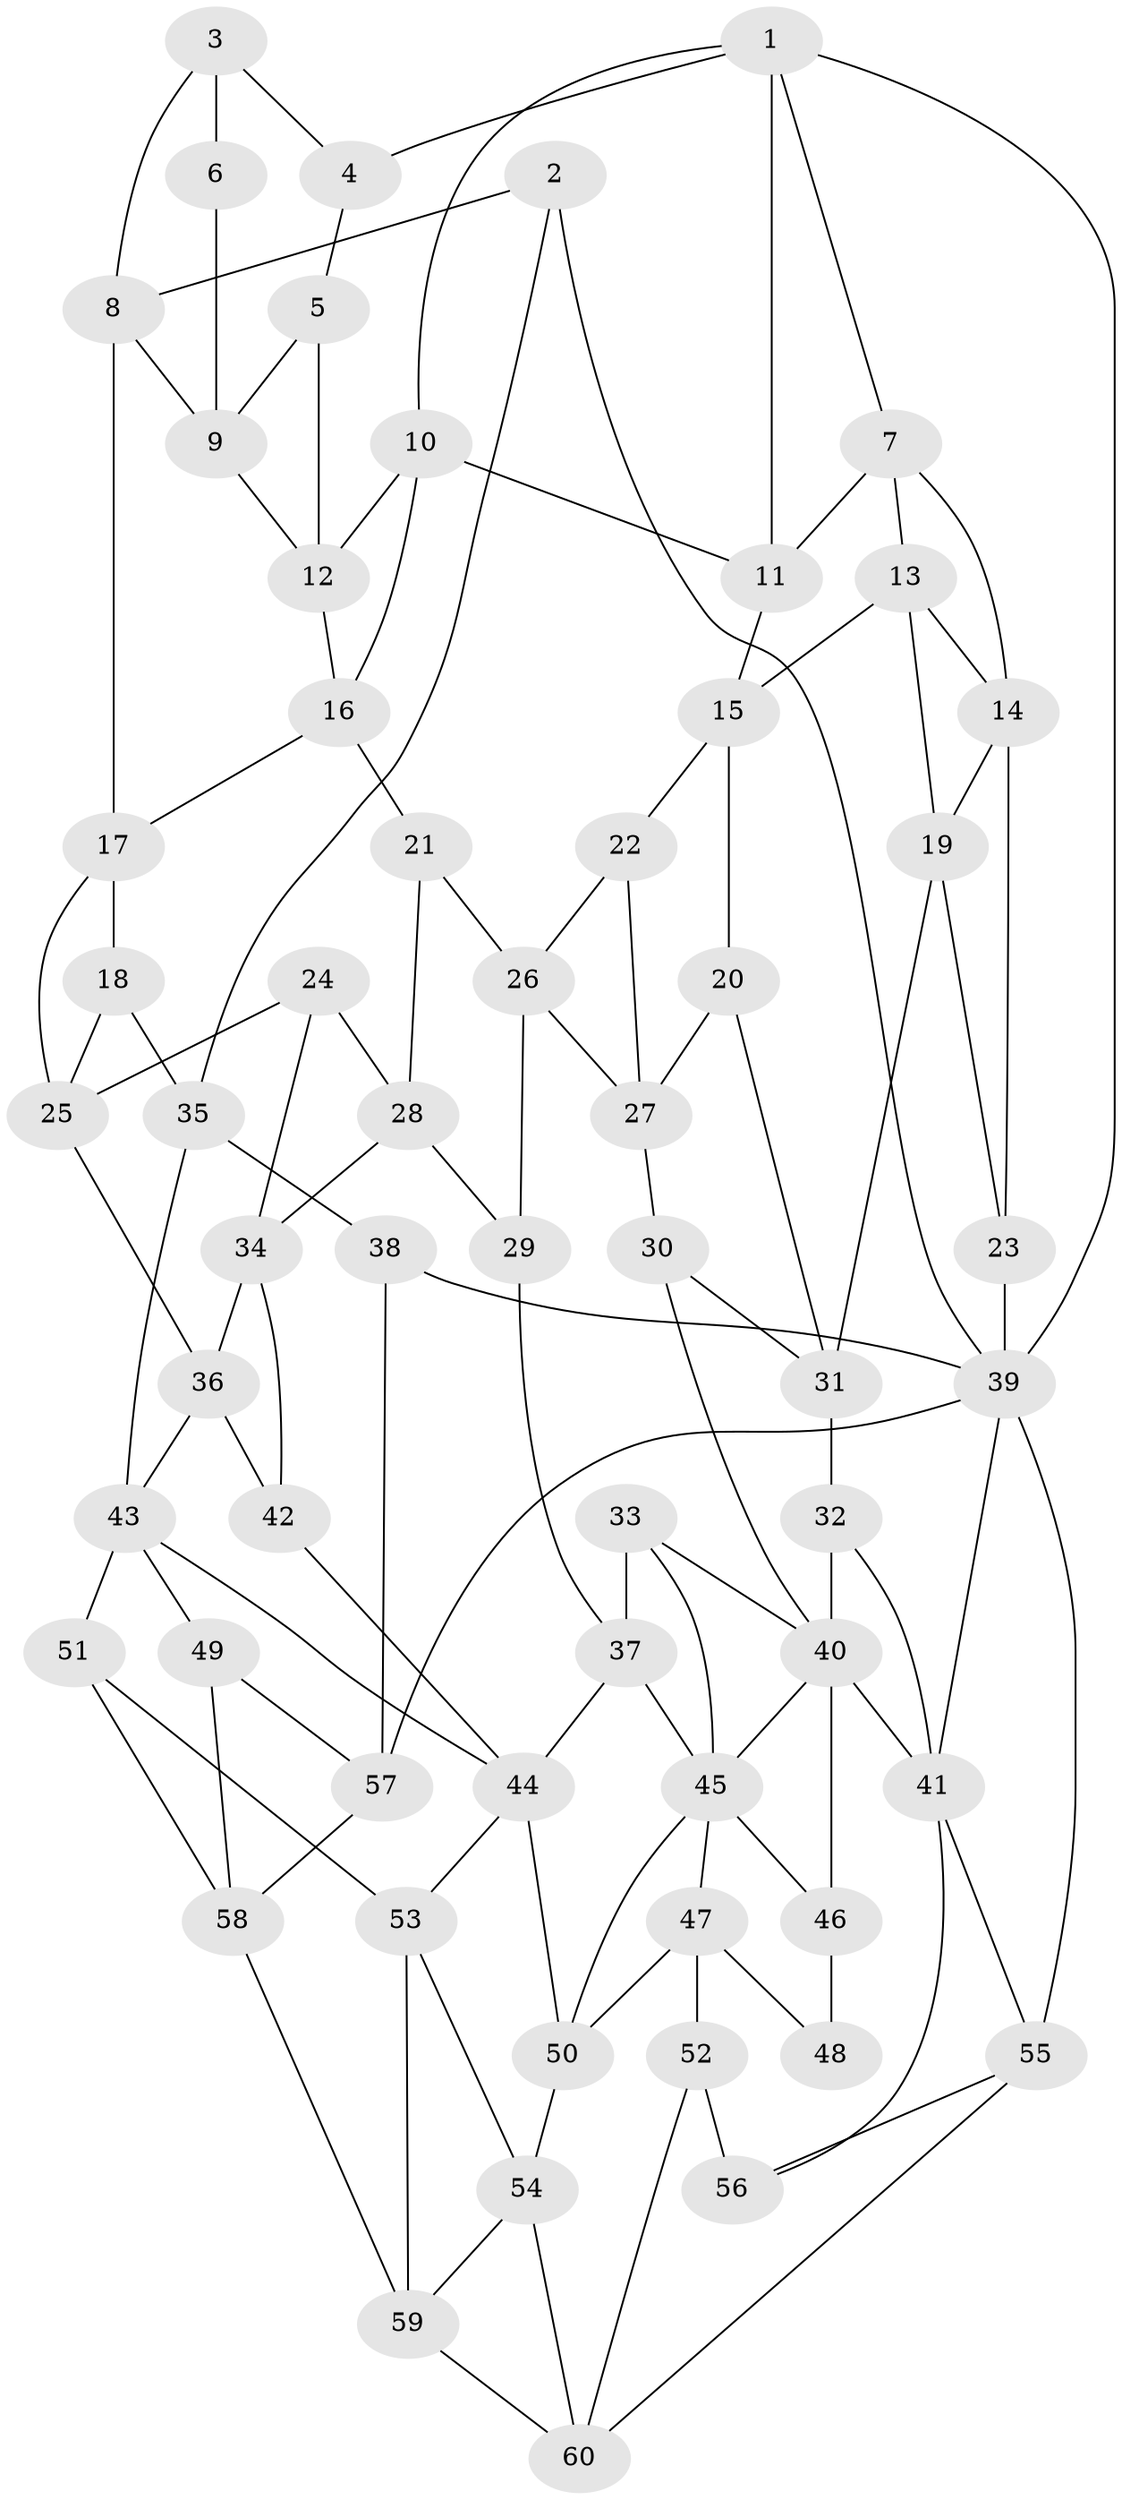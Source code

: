 // original degree distribution, {3: 0.016666666666666666, 4: 0.18333333333333332, 5: 0.6333333333333333, 6: 0.16666666666666666}
// Generated by graph-tools (version 1.1) at 2025/27/03/09/25 03:27:05]
// undirected, 60 vertices, 113 edges
graph export_dot {
graph [start="1"]
  node [color=gray90,style=filled];
  1;
  2;
  3;
  4;
  5;
  6;
  7;
  8;
  9;
  10;
  11;
  12;
  13;
  14;
  15;
  16;
  17;
  18;
  19;
  20;
  21;
  22;
  23;
  24;
  25;
  26;
  27;
  28;
  29;
  30;
  31;
  32;
  33;
  34;
  35;
  36;
  37;
  38;
  39;
  40;
  41;
  42;
  43;
  44;
  45;
  46;
  47;
  48;
  49;
  50;
  51;
  52;
  53;
  54;
  55;
  56;
  57;
  58;
  59;
  60;
  1 -- 4 [weight=1.0];
  1 -- 7 [weight=1.0];
  1 -- 10 [weight=1.0];
  1 -- 11 [weight=1.0];
  1 -- 39 [weight=1.0];
  2 -- 8 [weight=1.0];
  2 -- 35 [weight=1.0];
  2 -- 39 [weight=1.0];
  3 -- 4 [weight=1.0];
  3 -- 6 [weight=2.0];
  3 -- 8 [weight=1.0];
  4 -- 5 [weight=1.0];
  5 -- 9 [weight=1.0];
  5 -- 12 [weight=1.0];
  6 -- 9 [weight=1.0];
  7 -- 11 [weight=1.0];
  7 -- 13 [weight=1.0];
  7 -- 14 [weight=1.0];
  8 -- 9 [weight=1.0];
  8 -- 17 [weight=1.0];
  9 -- 12 [weight=1.0];
  10 -- 11 [weight=1.0];
  10 -- 12 [weight=1.0];
  10 -- 16 [weight=1.0];
  11 -- 15 [weight=1.0];
  12 -- 16 [weight=1.0];
  13 -- 14 [weight=1.0];
  13 -- 15 [weight=1.0];
  13 -- 19 [weight=1.0];
  14 -- 19 [weight=1.0];
  14 -- 23 [weight=1.0];
  15 -- 20 [weight=1.0];
  15 -- 22 [weight=1.0];
  16 -- 17 [weight=1.0];
  16 -- 21 [weight=1.0];
  17 -- 18 [weight=1.0];
  17 -- 25 [weight=1.0];
  18 -- 25 [weight=1.0];
  18 -- 35 [weight=1.0];
  19 -- 23 [weight=1.0];
  19 -- 31 [weight=1.0];
  20 -- 27 [weight=1.0];
  20 -- 31 [weight=1.0];
  21 -- 26 [weight=1.0];
  21 -- 28 [weight=1.0];
  22 -- 26 [weight=1.0];
  22 -- 27 [weight=1.0];
  23 -- 39 [weight=3.0];
  24 -- 25 [weight=1.0];
  24 -- 28 [weight=1.0];
  24 -- 34 [weight=1.0];
  25 -- 36 [weight=1.0];
  26 -- 27 [weight=1.0];
  26 -- 29 [weight=1.0];
  27 -- 30 [weight=1.0];
  28 -- 29 [weight=1.0];
  28 -- 34 [weight=1.0];
  29 -- 37 [weight=1.0];
  30 -- 31 [weight=1.0];
  30 -- 40 [weight=1.0];
  31 -- 32 [weight=1.0];
  32 -- 40 [weight=1.0];
  32 -- 41 [weight=1.0];
  33 -- 37 [weight=1.0];
  33 -- 40 [weight=1.0];
  33 -- 45 [weight=1.0];
  34 -- 36 [weight=1.0];
  34 -- 42 [weight=1.0];
  35 -- 38 [weight=1.0];
  35 -- 43 [weight=1.0];
  36 -- 42 [weight=1.0];
  36 -- 43 [weight=1.0];
  37 -- 44 [weight=1.0];
  37 -- 45 [weight=1.0];
  38 -- 39 [weight=1.0];
  38 -- 57 [weight=1.0];
  39 -- 41 [weight=1.0];
  39 -- 55 [weight=1.0];
  39 -- 57 [weight=1.0];
  40 -- 41 [weight=1.0];
  40 -- 45 [weight=1.0];
  40 -- 46 [weight=1.0];
  41 -- 55 [weight=1.0];
  41 -- 56 [weight=1.0];
  42 -- 44 [weight=2.0];
  43 -- 44 [weight=1.0];
  43 -- 49 [weight=1.0];
  43 -- 51 [weight=2.0];
  44 -- 50 [weight=1.0];
  44 -- 53 [weight=1.0];
  45 -- 46 [weight=1.0];
  45 -- 47 [weight=1.0];
  45 -- 50 [weight=1.0];
  46 -- 48 [weight=2.0];
  47 -- 48 [weight=1.0];
  47 -- 50 [weight=1.0];
  47 -- 52 [weight=1.0];
  49 -- 57 [weight=1.0];
  49 -- 58 [weight=1.0];
  50 -- 54 [weight=1.0];
  51 -- 53 [weight=1.0];
  51 -- 58 [weight=1.0];
  52 -- 56 [weight=2.0];
  52 -- 60 [weight=1.0];
  53 -- 54 [weight=1.0];
  53 -- 59 [weight=1.0];
  54 -- 59 [weight=1.0];
  54 -- 60 [weight=1.0];
  55 -- 56 [weight=1.0];
  55 -- 60 [weight=1.0];
  57 -- 58 [weight=1.0];
  58 -- 59 [weight=1.0];
  59 -- 60 [weight=1.0];
}
